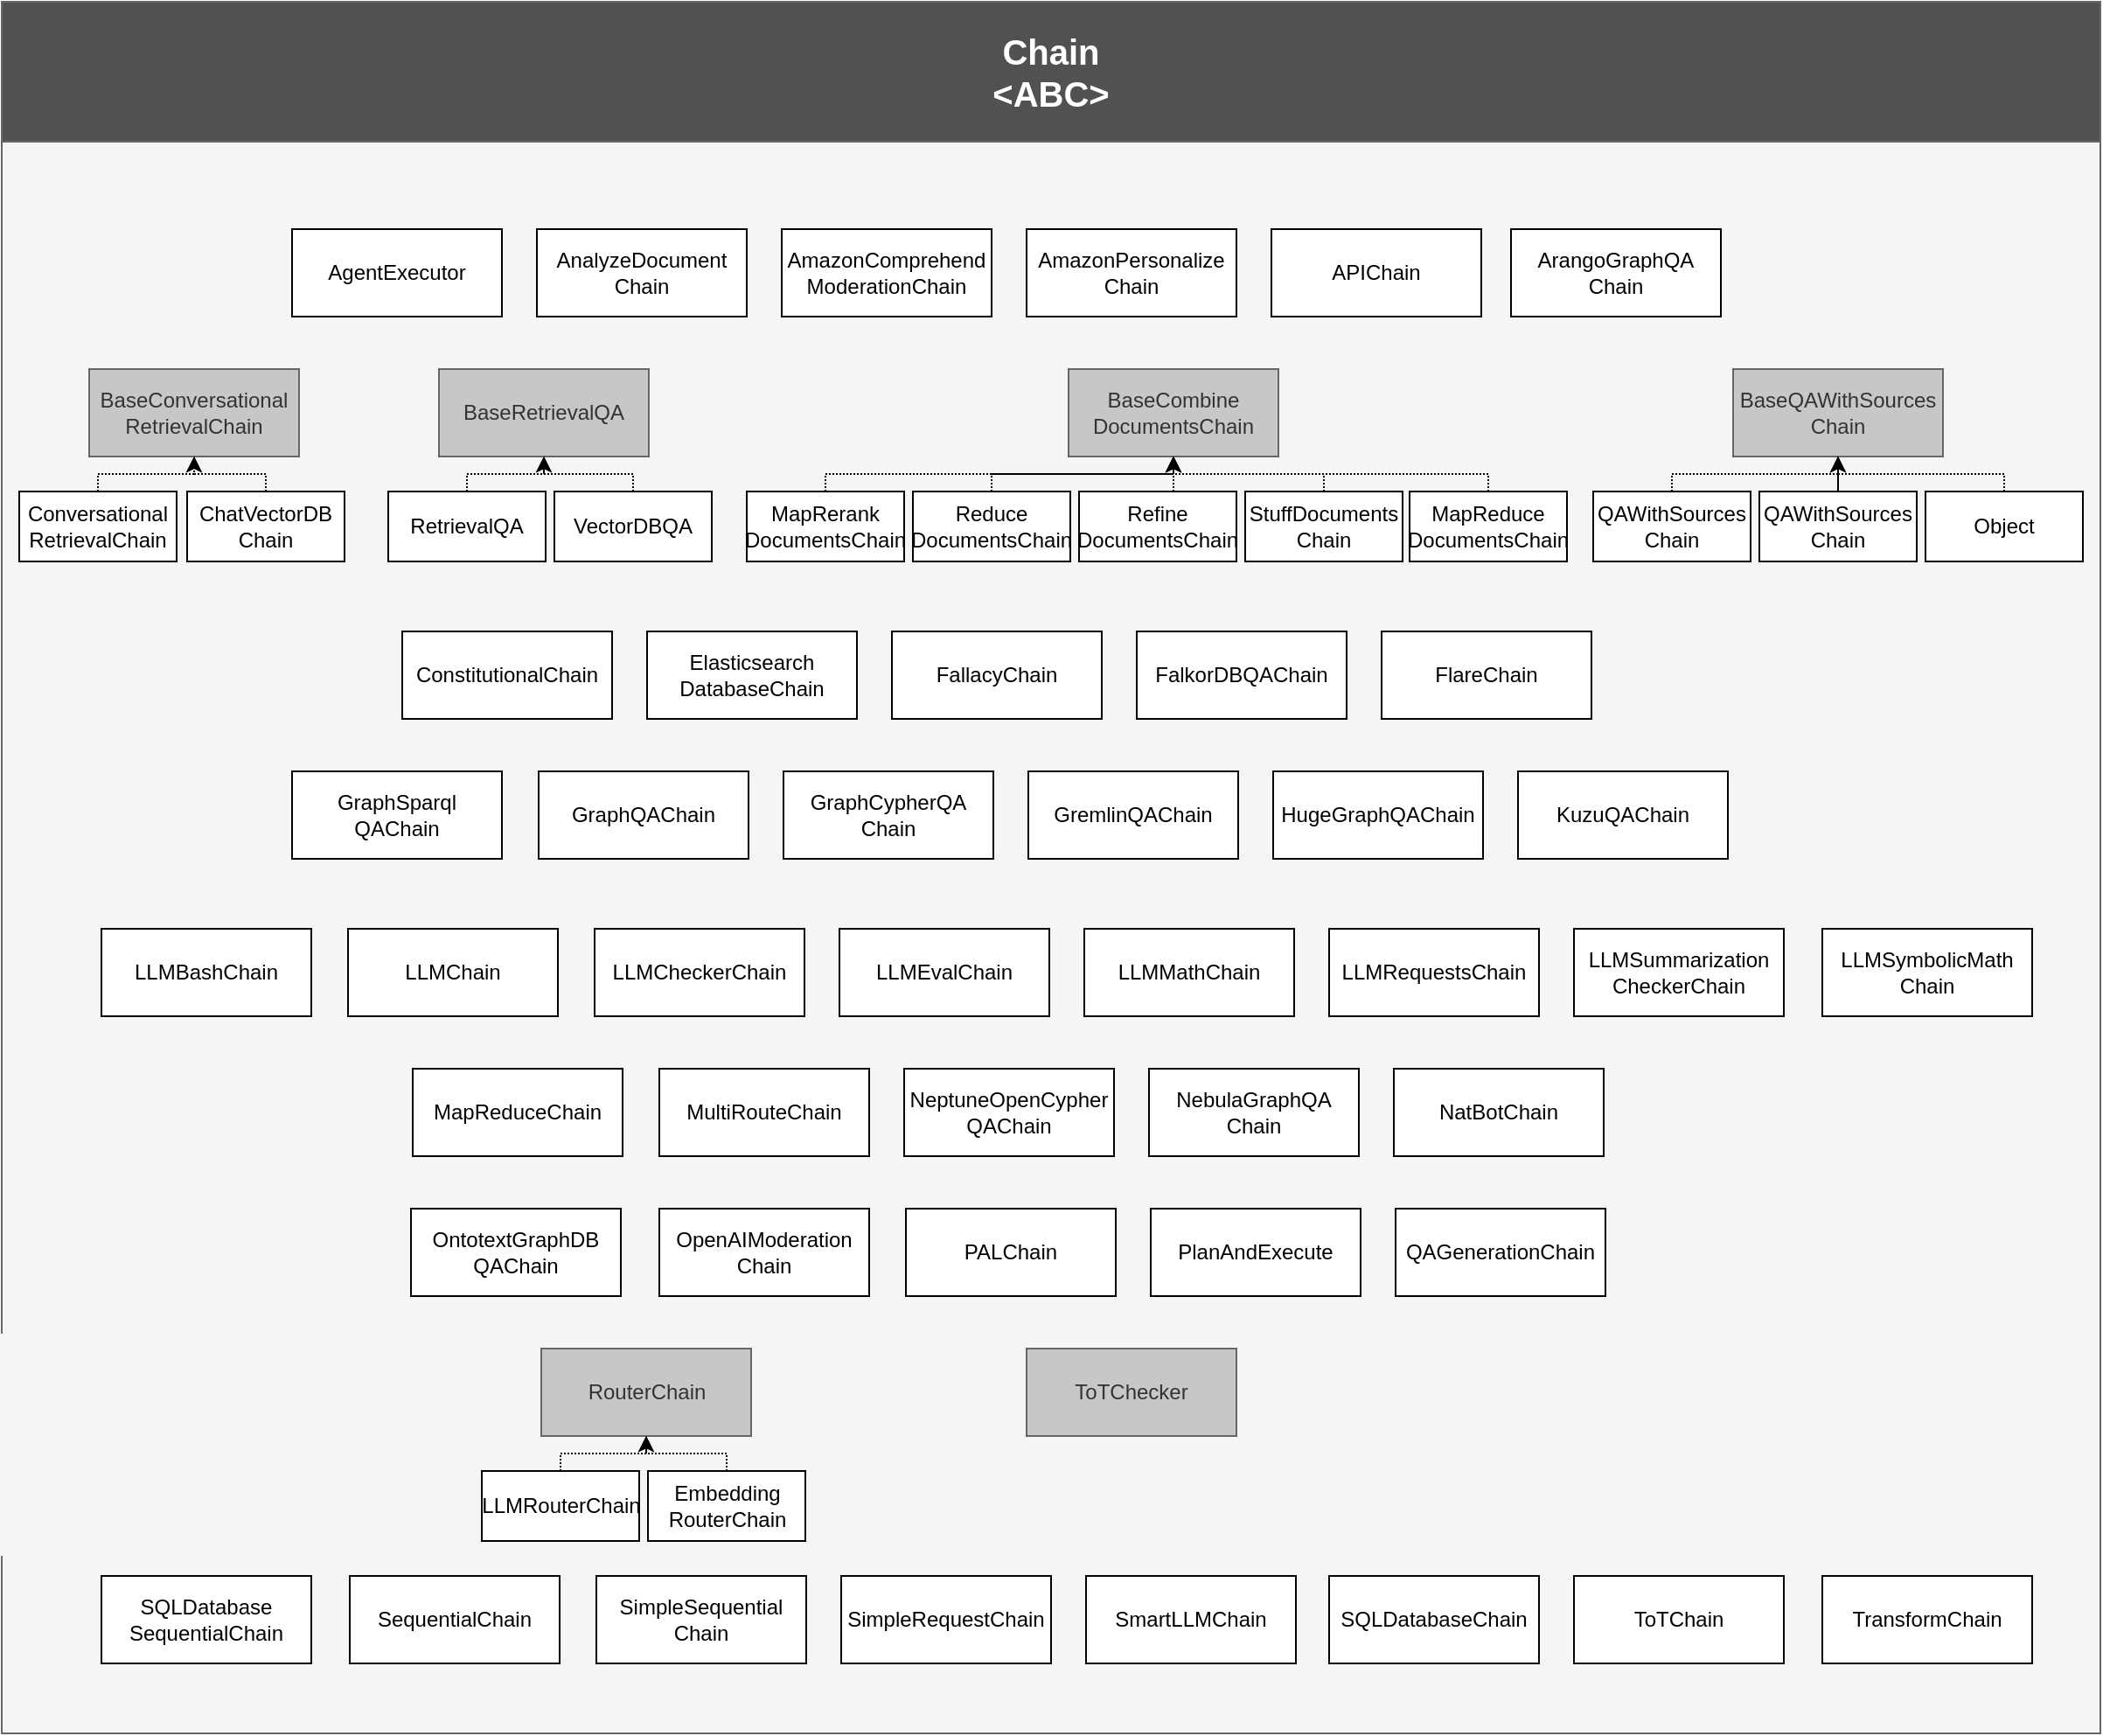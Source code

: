 <mxfile version="24.2.0" type="github" pages="2">
  <diagram name="chains" id="lfxLKBY-auOCkUbC7oF0">
    <mxGraphModel dx="2380" dy="983" grid="1" gridSize="10" guides="1" tooltips="1" connect="1" arrows="1" fold="1" page="1" pageScale="1" pageWidth="827" pageHeight="1169" math="0" shadow="0">
      <root>
        <mxCell id="0" />
        <mxCell id="1" parent="0" />
        <mxCell id="Lf9w2bW6zQ9gEQ2YWZ7A-93" value="" style="rounded=0;whiteSpace=wrap;html=1;fillColor=#f5f5f5;fillStyle=solid;fontColor=#333333;strokeColor=#666666;" vertex="1" parent="1">
          <mxGeometry x="-160" y="150" width="1200" height="910" as="geometry" />
        </mxCell>
        <mxCell id="xoedj_RJXXrP9cCbLtUa-2" value="&lt;font style=&quot;font-size: 20px;&quot; color=&quot;#ffffff&quot;&gt;&lt;b style=&quot;&quot;&gt;Chain&lt;/b&gt;&lt;/font&gt;&lt;div style=&quot;font-size: 20px;&quot;&gt;&lt;font style=&quot;font-size: 20px;&quot; color=&quot;#ffffff&quot;&gt;&lt;b style=&quot;&quot;&gt;&amp;lt;ABC&amp;gt;&lt;/b&gt;&lt;/font&gt;&lt;/div&gt;" style="html=1;whiteSpace=wrap;fillColor=#525151;fontColor=#333333;strokeColor=#666666;" parent="1" vertex="1">
          <mxGeometry x="-160" y="70" width="1200" height="80" as="geometry" />
        </mxCell>
        <mxCell id="Lf9w2bW6zQ9gEQ2YWZ7A-1" value="AgentExecutor" style="html=1;whiteSpace=wrap;" vertex="1" parent="1">
          <mxGeometry x="6" y="200" width="120" height="50" as="geometry" />
        </mxCell>
        <mxCell id="Lf9w2bW6zQ9gEQ2YWZ7A-2" value="AnalyzeDocument&lt;div&gt;Chain&lt;/div&gt;" style="html=1;whiteSpace=wrap;" vertex="1" parent="1">
          <mxGeometry x="146" y="200" width="120" height="50" as="geometry" />
        </mxCell>
        <mxCell id="Lf9w2bW6zQ9gEQ2YWZ7A-6" value="AmazonComprehend&lt;div&gt;ModerationChain&lt;/div&gt;" style="html=1;whiteSpace=wrap;" vertex="1" parent="1">
          <mxGeometry x="286" y="200" width="120" height="50" as="geometry" />
        </mxCell>
        <mxCell id="Lf9w2bW6zQ9gEQ2YWZ7A-7" value="AmazonPersonalize&lt;div&gt;Chain&lt;/div&gt;" style="html=1;whiteSpace=wrap;" vertex="1" parent="1">
          <mxGeometry x="426" y="200" width="120" height="50" as="geometry" />
        </mxCell>
        <mxCell id="Lf9w2bW6zQ9gEQ2YWZ7A-8" value="APIChain" style="html=1;whiteSpace=wrap;" vertex="1" parent="1">
          <mxGeometry x="566" y="200" width="120" height="50" as="geometry" />
        </mxCell>
        <mxCell id="Lf9w2bW6zQ9gEQ2YWZ7A-9" value="ArangoGraphQA&lt;div&gt;Chain&lt;/div&gt;" style="html=1;whiteSpace=wrap;" vertex="1" parent="1">
          <mxGeometry x="703" y="200" width="120" height="50" as="geometry" />
        </mxCell>
        <mxCell id="Lf9w2bW6zQ9gEQ2YWZ7A-16" value="BaseConversational&lt;div&gt;RetrievalChain&lt;/div&gt;" style="html=1;whiteSpace=wrap;fillColor=#C7C7C7;fontColor=#333333;strokeColor=#666666;" vertex="1" parent="1">
          <mxGeometry x="-110" y="280" width="120" height="50" as="geometry" />
        </mxCell>
        <mxCell id="Lf9w2bW6zQ9gEQ2YWZ7A-17" value="BaseRetrievalQA" style="html=1;whiteSpace=wrap;fillColor=#C7C7C7;fontColor=#333333;strokeColor=#666666;" vertex="1" parent="1">
          <mxGeometry x="90" y="280" width="120" height="50" as="geometry" />
        </mxCell>
        <mxCell id="Lf9w2bW6zQ9gEQ2YWZ7A-18" value="BaseCombine&lt;div&gt;DocumentsChain&lt;br&gt;&lt;/div&gt;" style="html=1;whiteSpace=wrap;fillColor=#C7C7C7;fontColor=#333333;strokeColor=#666666;" vertex="1" parent="1">
          <mxGeometry x="450" y="280" width="120" height="50" as="geometry" />
        </mxCell>
        <mxCell id="Lf9w2bW6zQ9gEQ2YWZ7A-19" value="BaseQAWithSources&lt;div&gt;Chain&lt;/div&gt;" style="html=1;whiteSpace=wrap;fillColor=#C7C7C7;fontColor=#333333;strokeColor=#666666;" vertex="1" parent="1">
          <mxGeometry x="830" y="280" width="120" height="50" as="geometry" />
        </mxCell>
        <mxCell id="Lf9w2bW6zQ9gEQ2YWZ7A-34" style="edgeStyle=orthogonalEdgeStyle;rounded=0;orthogonalLoop=1;jettySize=auto;html=1;entryX=0.5;entryY=1;entryDx=0;entryDy=0;dashed=1;dashPattern=1 1;" edge="1" parent="1" source="Lf9w2bW6zQ9gEQ2YWZ7A-22" target="Lf9w2bW6zQ9gEQ2YWZ7A-16">
          <mxGeometry relative="1" as="geometry">
            <Array as="points">
              <mxPoint x="-105" y="340" />
              <mxPoint x="-50" y="340" />
            </Array>
          </mxGeometry>
        </mxCell>
        <mxCell id="Lf9w2bW6zQ9gEQ2YWZ7A-22" value="Conversational&lt;div&gt;RetrievalChain&lt;/div&gt;" style="html=1;whiteSpace=wrap;" vertex="1" parent="1">
          <mxGeometry x="-150" y="350" width="90" height="40" as="geometry" />
        </mxCell>
        <mxCell id="Lf9w2bW6zQ9gEQ2YWZ7A-35" style="edgeStyle=orthogonalEdgeStyle;rounded=0;orthogonalLoop=1;jettySize=auto;html=1;entryX=0.5;entryY=1;entryDx=0;entryDy=0;dashed=1;dashPattern=1 1;" edge="1" parent="1" source="Lf9w2bW6zQ9gEQ2YWZ7A-23" target="Lf9w2bW6zQ9gEQ2YWZ7A-16">
          <mxGeometry relative="1" as="geometry">
            <mxPoint x="-50" y="330" as="targetPoint" />
            <Array as="points">
              <mxPoint x="-9" y="340" />
              <mxPoint x="-50" y="340" />
            </Array>
          </mxGeometry>
        </mxCell>
        <mxCell id="Lf9w2bW6zQ9gEQ2YWZ7A-23" value="ChatVectorDB&lt;div&gt;Chain&lt;/div&gt;" style="html=1;whiteSpace=wrap;" vertex="1" parent="1">
          <mxGeometry x="-54" y="350" width="90" height="40" as="geometry" />
        </mxCell>
        <mxCell id="Lf9w2bW6zQ9gEQ2YWZ7A-24" value="RetrievalQA" style="html=1;whiteSpace=wrap;" vertex="1" parent="1">
          <mxGeometry x="61" y="350" width="90" height="40" as="geometry" />
        </mxCell>
        <mxCell id="Lf9w2bW6zQ9gEQ2YWZ7A-25" value="VectorDBQA" style="html=1;whiteSpace=wrap;" vertex="1" parent="1">
          <mxGeometry x="156" y="350" width="90" height="40" as="geometry" />
        </mxCell>
        <mxCell id="Lf9w2bW6zQ9gEQ2YWZ7A-40" style="edgeStyle=orthogonalEdgeStyle;rounded=0;orthogonalLoop=1;jettySize=auto;html=1;entryX=0.5;entryY=1;entryDx=0;entryDy=0;dashed=1;dashPattern=1 1;" edge="1" parent="1" source="Lf9w2bW6zQ9gEQ2YWZ7A-26" target="Lf9w2bW6zQ9gEQ2YWZ7A-19">
          <mxGeometry relative="1" as="geometry" />
        </mxCell>
        <mxCell id="Lf9w2bW6zQ9gEQ2YWZ7A-26" value="QAWithSources&lt;div&gt;Chain&lt;/div&gt;" style="html=1;whiteSpace=wrap;" vertex="1" parent="1">
          <mxGeometry x="845" y="350" width="90" height="40" as="geometry" />
        </mxCell>
        <mxCell id="Lf9w2bW6zQ9gEQ2YWZ7A-39" style="edgeStyle=orthogonalEdgeStyle;rounded=0;orthogonalLoop=1;jettySize=auto;html=1;entryX=0.5;entryY=1;entryDx=0;entryDy=0;dashed=1;dashPattern=1 1;" edge="1" parent="1" source="Lf9w2bW6zQ9gEQ2YWZ7A-27" target="Lf9w2bW6zQ9gEQ2YWZ7A-19">
          <mxGeometry relative="1" as="geometry">
            <Array as="points">
              <mxPoint x="985" y="340" />
              <mxPoint x="890" y="340" />
            </Array>
          </mxGeometry>
        </mxCell>
        <mxCell id="Lf9w2bW6zQ9gEQ2YWZ7A-27" value="Object" style="html=1;whiteSpace=wrap;" vertex="1" parent="1">
          <mxGeometry x="940" y="350" width="90" height="40" as="geometry" />
        </mxCell>
        <mxCell id="Lf9w2bW6zQ9gEQ2YWZ7A-45" style="edgeStyle=orthogonalEdgeStyle;rounded=0;orthogonalLoop=1;jettySize=auto;html=1;entryX=0.5;entryY=1;entryDx=0;entryDy=0;dashed=1;dashPattern=1 1;" edge="1" parent="1" source="Lf9w2bW6zQ9gEQ2YWZ7A-28" target="Lf9w2bW6zQ9gEQ2YWZ7A-18">
          <mxGeometry relative="1" as="geometry">
            <Array as="points">
              <mxPoint x="690" y="340" />
              <mxPoint x="510" y="340" />
            </Array>
          </mxGeometry>
        </mxCell>
        <mxCell id="Lf9w2bW6zQ9gEQ2YWZ7A-28" value="MapReduce&lt;div&gt;DocumentsChain&lt;/div&gt;" style="html=1;whiteSpace=wrap;" vertex="1" parent="1">
          <mxGeometry x="645" y="350" width="90" height="40" as="geometry" />
        </mxCell>
        <mxCell id="Lf9w2bW6zQ9gEQ2YWZ7A-41" style="edgeStyle=orthogonalEdgeStyle;rounded=0;orthogonalLoop=1;jettySize=auto;html=1;entryX=0.5;entryY=1;entryDx=0;entryDy=0;dashed=1;dashPattern=1 1;" edge="1" parent="1" source="Lf9w2bW6zQ9gEQ2YWZ7A-29" target="Lf9w2bW6zQ9gEQ2YWZ7A-18">
          <mxGeometry relative="1" as="geometry">
            <Array as="points">
              <mxPoint x="311" y="340" />
              <mxPoint x="510" y="340" />
            </Array>
          </mxGeometry>
        </mxCell>
        <mxCell id="Lf9w2bW6zQ9gEQ2YWZ7A-29" value="MapRerank&lt;div&gt;DocumentsChain&lt;/div&gt;" style="html=1;whiteSpace=wrap;" vertex="1" parent="1">
          <mxGeometry x="266" y="350" width="90" height="40" as="geometry" />
        </mxCell>
        <mxCell id="Lf9w2bW6zQ9gEQ2YWZ7A-42" style="edgeStyle=orthogonalEdgeStyle;rounded=0;orthogonalLoop=1;jettySize=auto;html=1;entryX=0.5;entryY=1;entryDx=0;entryDy=0;dashed=1;dashPattern=1 1;" edge="1" parent="1" source="Lf9w2bW6zQ9gEQ2YWZ7A-30" target="Lf9w2bW6zQ9gEQ2YWZ7A-18">
          <mxGeometry relative="1" as="geometry">
            <Array as="points">
              <mxPoint x="406" y="340" />
              <mxPoint x="510" y="340" />
            </Array>
          </mxGeometry>
        </mxCell>
        <mxCell id="Lf9w2bW6zQ9gEQ2YWZ7A-30" value="Reduce&lt;div&gt;DocumentsChain&lt;/div&gt;" style="html=1;whiteSpace=wrap;" vertex="1" parent="1">
          <mxGeometry x="361" y="350" width="90" height="40" as="geometry" />
        </mxCell>
        <mxCell id="Lf9w2bW6zQ9gEQ2YWZ7A-31" value="Refine&lt;div&gt;&lt;span style=&quot;background-color: initial;&quot;&gt;DocumentsChain&lt;/span&gt;&lt;/div&gt;" style="html=1;whiteSpace=wrap;" vertex="1" parent="1">
          <mxGeometry x="456" y="350" width="90" height="40" as="geometry" />
        </mxCell>
        <mxCell id="Lf9w2bW6zQ9gEQ2YWZ7A-44" style="edgeStyle=orthogonalEdgeStyle;rounded=0;orthogonalLoop=1;jettySize=auto;html=1;entryX=0.5;entryY=1;entryDx=0;entryDy=0;dashed=1;dashPattern=1 1;" edge="1" parent="1" source="Lf9w2bW6zQ9gEQ2YWZ7A-32" target="Lf9w2bW6zQ9gEQ2YWZ7A-18">
          <mxGeometry relative="1" as="geometry">
            <Array as="points">
              <mxPoint x="596" y="340" />
              <mxPoint x="510" y="340" />
            </Array>
          </mxGeometry>
        </mxCell>
        <mxCell id="Lf9w2bW6zQ9gEQ2YWZ7A-32" value="StuffDocuments&lt;div&gt;Chain&lt;/div&gt;" style="html=1;whiteSpace=wrap;" vertex="1" parent="1">
          <mxGeometry x="551" y="350" width="90" height="40" as="geometry" />
        </mxCell>
        <mxCell id="Lf9w2bW6zQ9gEQ2YWZ7A-38" style="edgeStyle=orthogonalEdgeStyle;rounded=0;orthogonalLoop=1;jettySize=auto;html=1;entryX=0.5;entryY=1;entryDx=0;entryDy=0;dashed=1;dashPattern=1 1;" edge="1" parent="1" source="Lf9w2bW6zQ9gEQ2YWZ7A-33" target="Lf9w2bW6zQ9gEQ2YWZ7A-19">
          <mxGeometry relative="1" as="geometry">
            <Array as="points">
              <mxPoint x="795" y="340" />
              <mxPoint x="890" y="340" />
            </Array>
          </mxGeometry>
        </mxCell>
        <mxCell id="Lf9w2bW6zQ9gEQ2YWZ7A-33" value="QAWithSources&lt;div&gt;Chain&lt;/div&gt;" style="html=1;whiteSpace=wrap;" vertex="1" parent="1">
          <mxGeometry x="750" y="350" width="90" height="40" as="geometry" />
        </mxCell>
        <mxCell id="Lf9w2bW6zQ9gEQ2YWZ7A-36" style="edgeStyle=orthogonalEdgeStyle;rounded=0;orthogonalLoop=1;jettySize=auto;html=1;entryX=0.5;entryY=1;entryDx=0;entryDy=0;dashed=1;dashPattern=1 1;" edge="1" parent="1" source="Lf9w2bW6zQ9gEQ2YWZ7A-24" target="Lf9w2bW6zQ9gEQ2YWZ7A-17">
          <mxGeometry relative="1" as="geometry">
            <Array as="points">
              <mxPoint x="106" y="340" />
              <mxPoint x="150" y="340" />
            </Array>
          </mxGeometry>
        </mxCell>
        <mxCell id="Lf9w2bW6zQ9gEQ2YWZ7A-37" style="edgeStyle=orthogonalEdgeStyle;rounded=0;orthogonalLoop=1;jettySize=auto;html=1;entryX=0.5;entryY=1;entryDx=0;entryDy=0;dashed=1;dashPattern=1 1;" edge="1" parent="1" source="Lf9w2bW6zQ9gEQ2YWZ7A-25" target="Lf9w2bW6zQ9gEQ2YWZ7A-17">
          <mxGeometry relative="1" as="geometry">
            <Array as="points">
              <mxPoint x="201" y="340" />
              <mxPoint x="150" y="340" />
            </Array>
          </mxGeometry>
        </mxCell>
        <mxCell id="Lf9w2bW6zQ9gEQ2YWZ7A-43" style="edgeStyle=orthogonalEdgeStyle;rounded=0;orthogonalLoop=1;jettySize=auto;html=1;dashed=1;dashPattern=1 1;" edge="1" parent="1" source="Lf9w2bW6zQ9gEQ2YWZ7A-31">
          <mxGeometry relative="1" as="geometry">
            <mxPoint x="510" y="330" as="targetPoint" />
            <Array as="points">
              <mxPoint x="510" y="340" />
              <mxPoint x="510" y="340" />
            </Array>
          </mxGeometry>
        </mxCell>
        <mxCell id="Lf9w2bW6zQ9gEQ2YWZ7A-50" value="ConstitutionalChain" style="html=1;whiteSpace=wrap;" vertex="1" parent="1">
          <mxGeometry x="69" y="430" width="120" height="50" as="geometry" />
        </mxCell>
        <mxCell id="Lf9w2bW6zQ9gEQ2YWZ7A-51" value="Elasticsearch&lt;div&gt;DatabaseChain&lt;br&gt;&lt;/div&gt;" style="html=1;whiteSpace=wrap;" vertex="1" parent="1">
          <mxGeometry x="209" y="430" width="120" height="50" as="geometry" />
        </mxCell>
        <mxCell id="Lf9w2bW6zQ9gEQ2YWZ7A-52" value="FallacyChain" style="html=1;whiteSpace=wrap;" vertex="1" parent="1">
          <mxGeometry x="349" y="430" width="120" height="50" as="geometry" />
        </mxCell>
        <mxCell id="Lf9w2bW6zQ9gEQ2YWZ7A-53" value="FalkorDBQAChain" style="html=1;whiteSpace=wrap;" vertex="1" parent="1">
          <mxGeometry x="489" y="430" width="120" height="50" as="geometry" />
        </mxCell>
        <mxCell id="Lf9w2bW6zQ9gEQ2YWZ7A-54" value="FlareChain" style="html=1;whiteSpace=wrap;" vertex="1" parent="1">
          <mxGeometry x="629" y="430" width="120" height="50" as="geometry" />
        </mxCell>
        <mxCell id="Lf9w2bW6zQ9gEQ2YWZ7A-55" value="GraphSparql&lt;div&gt;QAChain&lt;br&gt;&lt;/div&gt;" style="html=1;whiteSpace=wrap;" vertex="1" parent="1">
          <mxGeometry x="6" y="510" width="120" height="50" as="geometry" />
        </mxCell>
        <mxCell id="Lf9w2bW6zQ9gEQ2YWZ7A-56" value="GraphQAChain" style="html=1;whiteSpace=wrap;" vertex="1" parent="1">
          <mxGeometry x="147" y="510" width="120" height="50" as="geometry" />
        </mxCell>
        <mxCell id="Lf9w2bW6zQ9gEQ2YWZ7A-57" value="&lt;div&gt;GraphCypherQA&lt;/div&gt;&lt;div&gt;Chain&lt;br&gt;&lt;/div&gt;" style="html=1;whiteSpace=wrap;" vertex="1" parent="1">
          <mxGeometry x="287" y="510" width="120" height="50" as="geometry" />
        </mxCell>
        <mxCell id="Lf9w2bW6zQ9gEQ2YWZ7A-58" value="GremlinQAChain" style="html=1;whiteSpace=wrap;" vertex="1" parent="1">
          <mxGeometry x="427" y="510" width="120" height="50" as="geometry" />
        </mxCell>
        <mxCell id="Lf9w2bW6zQ9gEQ2YWZ7A-59" value="HugeGraphQAChain" style="html=1;whiteSpace=wrap;" vertex="1" parent="1">
          <mxGeometry x="567" y="510" width="120" height="50" as="geometry" />
        </mxCell>
        <mxCell id="Lf9w2bW6zQ9gEQ2YWZ7A-60" value="KuzuQAChain" style="html=1;whiteSpace=wrap;" vertex="1" parent="1">
          <mxGeometry x="707" y="510" width="120" height="50" as="geometry" />
        </mxCell>
        <mxCell id="Lf9w2bW6zQ9gEQ2YWZ7A-61" value="&lt;div&gt;LLMBashChain&lt;br&gt;&lt;/div&gt;" style="html=1;whiteSpace=wrap;" vertex="1" parent="1">
          <mxGeometry x="-103" y="600" width="120" height="50" as="geometry" />
        </mxCell>
        <mxCell id="Lf9w2bW6zQ9gEQ2YWZ7A-62" value="&lt;div&gt;LLMChain&lt;br&gt;&lt;/div&gt;" style="html=1;whiteSpace=wrap;" vertex="1" parent="1">
          <mxGeometry x="38" y="600" width="120" height="50" as="geometry" />
        </mxCell>
        <mxCell id="Lf9w2bW6zQ9gEQ2YWZ7A-63" value="LLMCheckerChain" style="html=1;whiteSpace=wrap;" vertex="1" parent="1">
          <mxGeometry x="179" y="600" width="120" height="50" as="geometry" />
        </mxCell>
        <mxCell id="Lf9w2bW6zQ9gEQ2YWZ7A-64" value="&lt;div&gt;LLMEvalChain&lt;br&gt;&lt;/div&gt;" style="html=1;whiteSpace=wrap;" vertex="1" parent="1">
          <mxGeometry x="319" y="600" width="120" height="50" as="geometry" />
        </mxCell>
        <mxCell id="Lf9w2bW6zQ9gEQ2YWZ7A-65" value="LLMMathChain" style="html=1;whiteSpace=wrap;" vertex="1" parent="1">
          <mxGeometry x="459" y="600" width="120" height="50" as="geometry" />
        </mxCell>
        <mxCell id="Lf9w2bW6zQ9gEQ2YWZ7A-66" value="LLMRequestsChain" style="html=1;whiteSpace=wrap;" vertex="1" parent="1">
          <mxGeometry x="599" y="600" width="120" height="50" as="geometry" />
        </mxCell>
        <mxCell id="Lf9w2bW6zQ9gEQ2YWZ7A-67" value="LLMSummarization&lt;div&gt;CheckerChain&lt;/div&gt;" style="html=1;whiteSpace=wrap;" vertex="1" parent="1">
          <mxGeometry x="739" y="600" width="120" height="50" as="geometry" />
        </mxCell>
        <mxCell id="Lf9w2bW6zQ9gEQ2YWZ7A-68" value="LLMSymbolicMath&lt;div&gt;Chain&lt;br&gt;&lt;/div&gt;" style="html=1;whiteSpace=wrap;" vertex="1" parent="1">
          <mxGeometry x="881" y="600" width="120" height="50" as="geometry" />
        </mxCell>
        <mxCell id="Lf9w2bW6zQ9gEQ2YWZ7A-69" value="&lt;div&gt;MapReduceChain&lt;br&gt;&lt;/div&gt;" style="html=1;whiteSpace=wrap;" vertex="1" parent="1">
          <mxGeometry x="75" y="680" width="120" height="50" as="geometry" />
        </mxCell>
        <mxCell id="Lf9w2bW6zQ9gEQ2YWZ7A-70" value="MultiRouteChain" style="html=1;whiteSpace=wrap;" vertex="1" parent="1">
          <mxGeometry x="216" y="680" width="120" height="50" as="geometry" />
        </mxCell>
        <mxCell id="Lf9w2bW6zQ9gEQ2YWZ7A-71" value="&lt;div&gt;NeptuneOpenCypher&lt;/div&gt;&lt;div&gt;QAChain&lt;br&gt;&lt;/div&gt;" style="html=1;whiteSpace=wrap;" vertex="1" parent="1">
          <mxGeometry x="356" y="680" width="120" height="50" as="geometry" />
        </mxCell>
        <mxCell id="Lf9w2bW6zQ9gEQ2YWZ7A-72" value="NebulaGraphQA&lt;div&gt;Chain&lt;/div&gt;" style="html=1;whiteSpace=wrap;" vertex="1" parent="1">
          <mxGeometry x="496" y="680" width="120" height="50" as="geometry" />
        </mxCell>
        <mxCell id="Lf9w2bW6zQ9gEQ2YWZ7A-73" value="NatBotChain" style="html=1;whiteSpace=wrap;" vertex="1" parent="1">
          <mxGeometry x="636" y="680" width="120" height="50" as="geometry" />
        </mxCell>
        <mxCell id="Lf9w2bW6zQ9gEQ2YWZ7A-74" value="OntotextGraphDB&lt;div&gt;QAChain&lt;/div&gt;" style="html=1;whiteSpace=wrap;" vertex="1" parent="1">
          <mxGeometry x="74" y="760" width="120" height="50" as="geometry" />
        </mxCell>
        <mxCell id="Lf9w2bW6zQ9gEQ2YWZ7A-75" value="&lt;div&gt;OpenAIModeration&lt;/div&gt;&lt;div&gt;Chain&lt;br&gt;&lt;/div&gt;" style="html=1;whiteSpace=wrap;" vertex="1" parent="1">
          <mxGeometry x="216" y="760" width="120" height="50" as="geometry" />
        </mxCell>
        <mxCell id="Lf9w2bW6zQ9gEQ2YWZ7A-76" value="PALChain" style="html=1;whiteSpace=wrap;" vertex="1" parent="1">
          <mxGeometry x="357" y="760" width="120" height="50" as="geometry" />
        </mxCell>
        <mxCell id="Lf9w2bW6zQ9gEQ2YWZ7A-77" value="&lt;div&gt;PlanAndExecute&lt;br&gt;&lt;/div&gt;" style="html=1;whiteSpace=wrap;" vertex="1" parent="1">
          <mxGeometry x="497" y="760" width="120" height="50" as="geometry" />
        </mxCell>
        <mxCell id="Lf9w2bW6zQ9gEQ2YWZ7A-78" value="QAGenerationChain" style="html=1;whiteSpace=wrap;" vertex="1" parent="1">
          <mxGeometry x="637" y="760" width="120" height="50" as="geometry" />
        </mxCell>
        <mxCell id="Lf9w2bW6zQ9gEQ2YWZ7A-79" value="RouterChain" style="html=1;whiteSpace=wrap;fillColor=#C7C7C7;fontColor=#333333;strokeColor=#666666;" vertex="1" parent="1">
          <mxGeometry x="148.5" y="840" width="120" height="50" as="geometry" />
        </mxCell>
        <mxCell id="Lf9w2bW6zQ9gEQ2YWZ7A-82" style="edgeStyle=orthogonalEdgeStyle;rounded=0;orthogonalLoop=1;jettySize=auto;html=1;entryX=0.5;entryY=1;entryDx=0;entryDy=0;dashed=1;dashPattern=1 1;" edge="1" parent="1" source="Lf9w2bW6zQ9gEQ2YWZ7A-80" target="Lf9w2bW6zQ9gEQ2YWZ7A-79">
          <mxGeometry relative="1" as="geometry">
            <Array as="points">
              <mxPoint x="159.5" y="900" />
              <mxPoint x="208.5" y="900" />
            </Array>
          </mxGeometry>
        </mxCell>
        <mxCell id="Lf9w2bW6zQ9gEQ2YWZ7A-80" value="LLMRouterChain" style="html=1;whiteSpace=wrap;" vertex="1" parent="1">
          <mxGeometry x="114.5" y="910" width="90" height="40" as="geometry" />
        </mxCell>
        <mxCell id="Lf9w2bW6zQ9gEQ2YWZ7A-83" style="edgeStyle=orthogonalEdgeStyle;rounded=0;orthogonalLoop=1;jettySize=auto;html=1;entryX=0.5;entryY=1;entryDx=0;entryDy=0;dashed=1;dashPattern=1 1;" edge="1" parent="1" source="Lf9w2bW6zQ9gEQ2YWZ7A-81" target="Lf9w2bW6zQ9gEQ2YWZ7A-79">
          <mxGeometry relative="1" as="geometry">
            <Array as="points">
              <mxPoint x="254.5" y="900" />
              <mxPoint x="208.5" y="900" />
            </Array>
          </mxGeometry>
        </mxCell>
        <mxCell id="Lf9w2bW6zQ9gEQ2YWZ7A-81" value="Embedding&lt;div&gt;RouterChain&lt;/div&gt;" style="html=1;whiteSpace=wrap;" vertex="1" parent="1">
          <mxGeometry x="209.5" y="910" width="90" height="40" as="geometry" />
        </mxCell>
        <mxCell id="Lf9w2bW6zQ9gEQ2YWZ7A-84" value="SQLDatabase&lt;div&gt;SequentialChain&lt;br&gt;&lt;/div&gt;" style="html=1;whiteSpace=wrap;" vertex="1" parent="1">
          <mxGeometry x="-103" y="970" width="120" height="50" as="geometry" />
        </mxCell>
        <mxCell id="Lf9w2bW6zQ9gEQ2YWZ7A-85" value="&lt;div&gt;SequentialChain&lt;br&gt;&lt;/div&gt;" style="html=1;whiteSpace=wrap;" vertex="1" parent="1">
          <mxGeometry x="39" y="970" width="120" height="50" as="geometry" />
        </mxCell>
        <mxCell id="Lf9w2bW6zQ9gEQ2YWZ7A-86" value="SimpleSequential&lt;div&gt;Chain&lt;/div&gt;" style="html=1;whiteSpace=wrap;" vertex="1" parent="1">
          <mxGeometry x="180" y="970" width="120" height="50" as="geometry" />
        </mxCell>
        <mxCell id="Lf9w2bW6zQ9gEQ2YWZ7A-87" value="&lt;div&gt;SimpleRequestChain&lt;br&gt;&lt;/div&gt;" style="html=1;whiteSpace=wrap;" vertex="1" parent="1">
          <mxGeometry x="320" y="970" width="120" height="50" as="geometry" />
        </mxCell>
        <mxCell id="Lf9w2bW6zQ9gEQ2YWZ7A-88" value="SmartLLMChain" style="html=1;whiteSpace=wrap;" vertex="1" parent="1">
          <mxGeometry x="460" y="970" width="120" height="50" as="geometry" />
        </mxCell>
        <mxCell id="Lf9w2bW6zQ9gEQ2YWZ7A-89" value="SQLDatabaseChain" style="html=1;whiteSpace=wrap;" vertex="1" parent="1">
          <mxGeometry x="599" y="970" width="120" height="50" as="geometry" />
        </mxCell>
        <mxCell id="Lf9w2bW6zQ9gEQ2YWZ7A-90" value="&lt;div&gt;ToTChain&lt;br&gt;&lt;/div&gt;" style="html=1;whiteSpace=wrap;" vertex="1" parent="1">
          <mxGeometry x="739" y="970" width="120" height="50" as="geometry" />
        </mxCell>
        <mxCell id="Lf9w2bW6zQ9gEQ2YWZ7A-91" value="TransformChain" style="html=1;whiteSpace=wrap;" vertex="1" parent="1">
          <mxGeometry x="881" y="970" width="120" height="50" as="geometry" />
        </mxCell>
        <mxCell id="Lf9w2bW6zQ9gEQ2YWZ7A-92" value="ToTChecker" style="html=1;whiteSpace=wrap;fillColor=#C7C7C7;fontColor=#333333;strokeColor=#666666;" vertex="1" parent="1">
          <mxGeometry x="426" y="840" width="120" height="50" as="geometry" />
        </mxCell>
      </root>
    </mxGraphModel>
  </diagram>
  <diagram id="plckZVpze4N5CR8wDSyC" name="prompts">
    <mxGraphModel dx="1242" dy="786" grid="1" gridSize="10" guides="1" tooltips="1" connect="1" arrows="1" fold="1" page="1" pageScale="1" pageWidth="827" pageHeight="1169" math="0" shadow="0">
      <root>
        <mxCell id="0" />
        <mxCell id="1" parent="0" />
      </root>
    </mxGraphModel>
  </diagram>
</mxfile>

